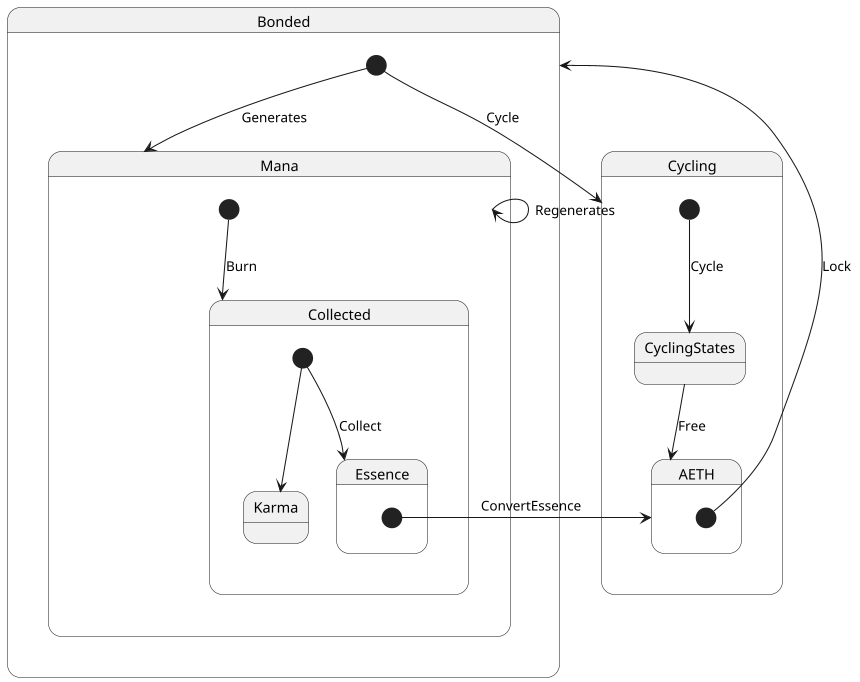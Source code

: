 @startuml
scale 860 width

state Cycling {
    [*] --> CyclingStates : Cycle
    CyclingStates --> AETH : Free
}

state Bonded {
  [*] --> Mana : Generates
  State Mana {
     Mana --> Mana : Regenerates
     [*] --> Collected : Burn
  }
  State Collected {
     [*] --> Essence : Collect
     [*] --> Karma
    State Essence {
      [*] --> AETH : ConvertEssence
    }
  }

  [*] --> Cycling : Cycle
}

State AETH {
  [*] --> Bonded : Lock
}

@enduml